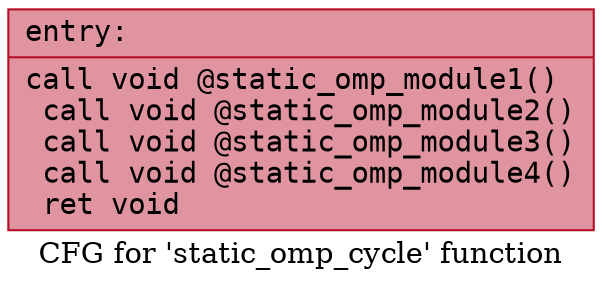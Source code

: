 digraph "CFG for 'static_omp_cycle' function" {
	label="CFG for 'static_omp_cycle' function";

	Node0x5567ef5a0f90 [shape=record,color="#b70d28ff", style=filled, fillcolor="#b70d2870" fontname="Courier",label="{entry:\l|  call void @static_omp_module1()\l  call void @static_omp_module2()\l  call void @static_omp_module3()\l  call void @static_omp_module4()\l  ret void\l}"];
}
